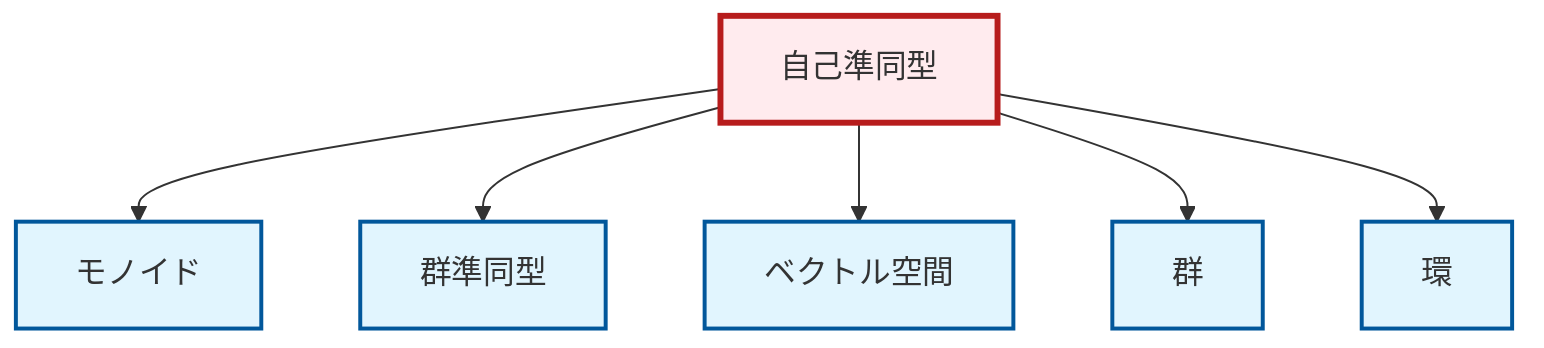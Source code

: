 graph TD
    classDef definition fill:#e1f5fe,stroke:#01579b,stroke-width:2px
    classDef theorem fill:#f3e5f5,stroke:#4a148c,stroke-width:2px
    classDef axiom fill:#fff3e0,stroke:#e65100,stroke-width:2px
    classDef example fill:#e8f5e9,stroke:#1b5e20,stroke-width:2px
    classDef current fill:#ffebee,stroke:#b71c1c,stroke-width:3px
    def-monoid["モノイド"]:::definition
    def-ring["環"]:::definition
    def-vector-space["ベクトル空間"]:::definition
    def-group["群"]:::definition
    def-endomorphism["自己準同型"]:::definition
    def-homomorphism["群準同型"]:::definition
    def-endomorphism --> def-monoid
    def-endomorphism --> def-homomorphism
    def-endomorphism --> def-vector-space
    def-endomorphism --> def-group
    def-endomorphism --> def-ring
    class def-endomorphism current
